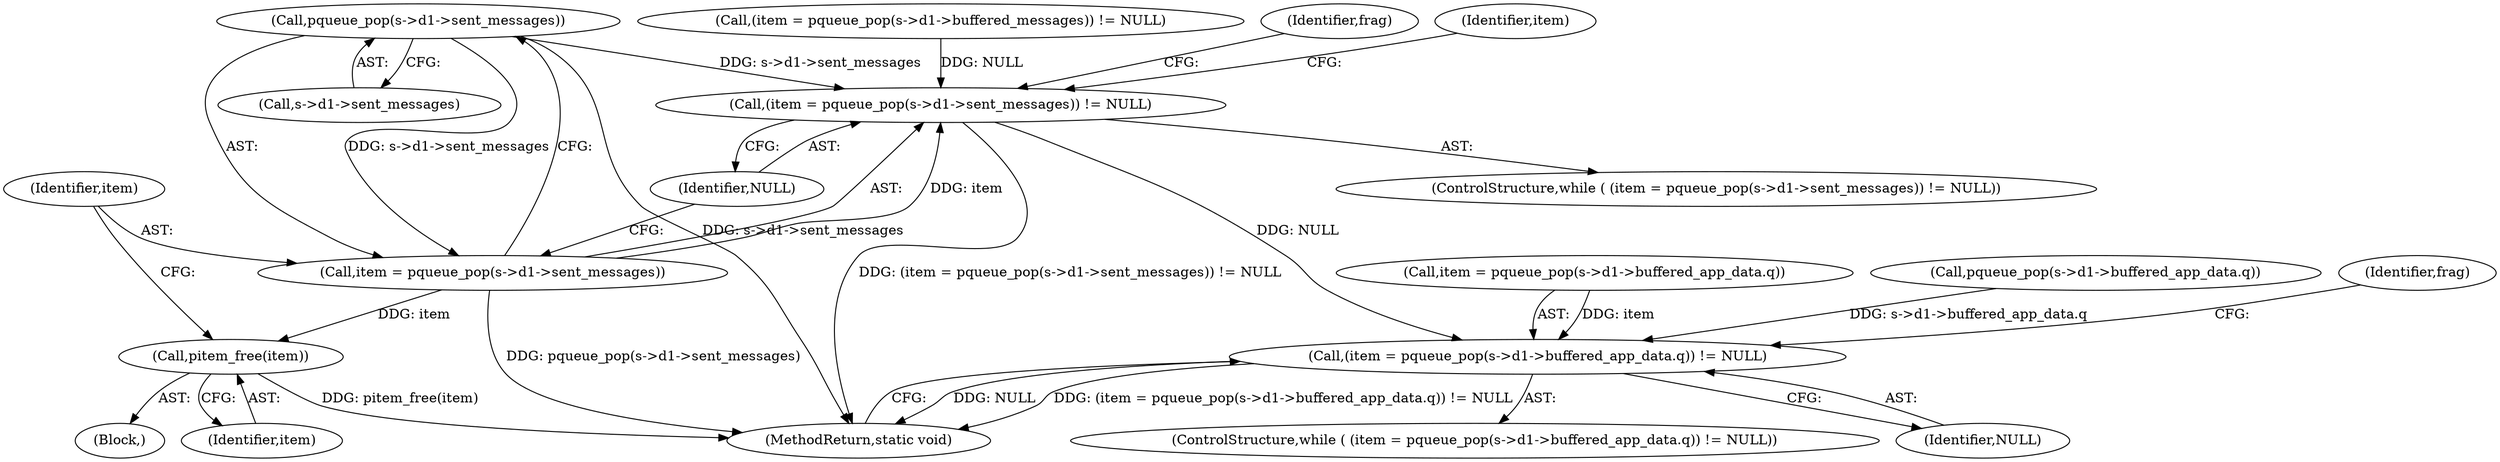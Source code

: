 digraph "0_openssl_470990fee0182566d439ef7e82d1abf18b7085d7@pointer" {
"1000223" [label="(Call,pqueue_pop(s->d1->sent_messages))"];
"1000220" [label="(Call,(item = pqueue_pop(s->d1->sent_messages)) != NULL)"];
"1000247" [label="(Call,(item = pqueue_pop(s->d1->buffered_app_data.q)) != NULL)"];
"1000221" [label="(Call,item = pqueue_pop(s->d1->sent_messages))"];
"1000244" [label="(Call,pitem_free(item))"];
"1000224" [label="(Call,s->d1->sent_messages)"];
"1000229" [label="(Identifier,NULL)"];
"1000258" [label="(Identifier,NULL)"];
"1000248" [label="(Call,item = pqueue_pop(s->d1->buffered_app_data.q))"];
"1000223" [label="(Call,pqueue_pop(s->d1->sent_messages))"];
"1000232" [label="(Identifier,frag)"];
"1000250" [label="(Call,pqueue_pop(s->d1->buffered_app_data.q))"];
"1000244" [label="(Call,pitem_free(item))"];
"1000249" [label="(Identifier,item)"];
"1000247" [label="(Call,(item = pqueue_pop(s->d1->buffered_app_data.q)) != NULL)"];
"1000245" [label="(Identifier,item)"];
"1000275" [label="(MethodReturn,static void)"];
"1000230" [label="(Block,)"];
"1000246" [label="(ControlStructure,while ( (item = pqueue_pop(s->d1->buffered_app_data.q)) != NULL))"];
"1000261" [label="(Identifier,frag)"];
"1000193" [label="(Call,(item = pqueue_pop(s->d1->buffered_messages)) != NULL)"];
"1000221" [label="(Call,item = pqueue_pop(s->d1->sent_messages))"];
"1000220" [label="(Call,(item = pqueue_pop(s->d1->sent_messages)) != NULL)"];
"1000219" [label="(ControlStructure,while ( (item = pqueue_pop(s->d1->sent_messages)) != NULL))"];
"1000222" [label="(Identifier,item)"];
"1000223" -> "1000221"  [label="AST: "];
"1000223" -> "1000224"  [label="CFG: "];
"1000224" -> "1000223"  [label="AST: "];
"1000221" -> "1000223"  [label="CFG: "];
"1000223" -> "1000275"  [label="DDG: s->d1->sent_messages"];
"1000223" -> "1000220"  [label="DDG: s->d1->sent_messages"];
"1000223" -> "1000221"  [label="DDG: s->d1->sent_messages"];
"1000220" -> "1000219"  [label="AST: "];
"1000220" -> "1000229"  [label="CFG: "];
"1000221" -> "1000220"  [label="AST: "];
"1000229" -> "1000220"  [label="AST: "];
"1000232" -> "1000220"  [label="CFG: "];
"1000249" -> "1000220"  [label="CFG: "];
"1000220" -> "1000275"  [label="DDG: (item = pqueue_pop(s->d1->sent_messages)) != NULL"];
"1000221" -> "1000220"  [label="DDG: item"];
"1000193" -> "1000220"  [label="DDG: NULL"];
"1000220" -> "1000247"  [label="DDG: NULL"];
"1000247" -> "1000246"  [label="AST: "];
"1000247" -> "1000258"  [label="CFG: "];
"1000248" -> "1000247"  [label="AST: "];
"1000258" -> "1000247"  [label="AST: "];
"1000261" -> "1000247"  [label="CFG: "];
"1000275" -> "1000247"  [label="CFG: "];
"1000247" -> "1000275"  [label="DDG: NULL"];
"1000247" -> "1000275"  [label="DDG: (item = pqueue_pop(s->d1->buffered_app_data.q)) != NULL"];
"1000248" -> "1000247"  [label="DDG: item"];
"1000250" -> "1000247"  [label="DDG: s->d1->buffered_app_data.q"];
"1000222" -> "1000221"  [label="AST: "];
"1000229" -> "1000221"  [label="CFG: "];
"1000221" -> "1000275"  [label="DDG: pqueue_pop(s->d1->sent_messages)"];
"1000221" -> "1000244"  [label="DDG: item"];
"1000244" -> "1000230"  [label="AST: "];
"1000244" -> "1000245"  [label="CFG: "];
"1000245" -> "1000244"  [label="AST: "];
"1000222" -> "1000244"  [label="CFG: "];
"1000244" -> "1000275"  [label="DDG: pitem_free(item)"];
}
